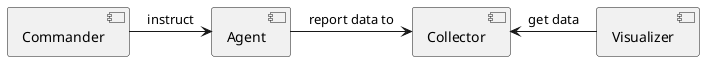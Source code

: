 @startuml Components

component Agent
component Collector
component Commander
component Visualizer

Agent -> Collector : report data to
Commander -> Agent : instruct
Collector <- Visualizer : get data

@enduml